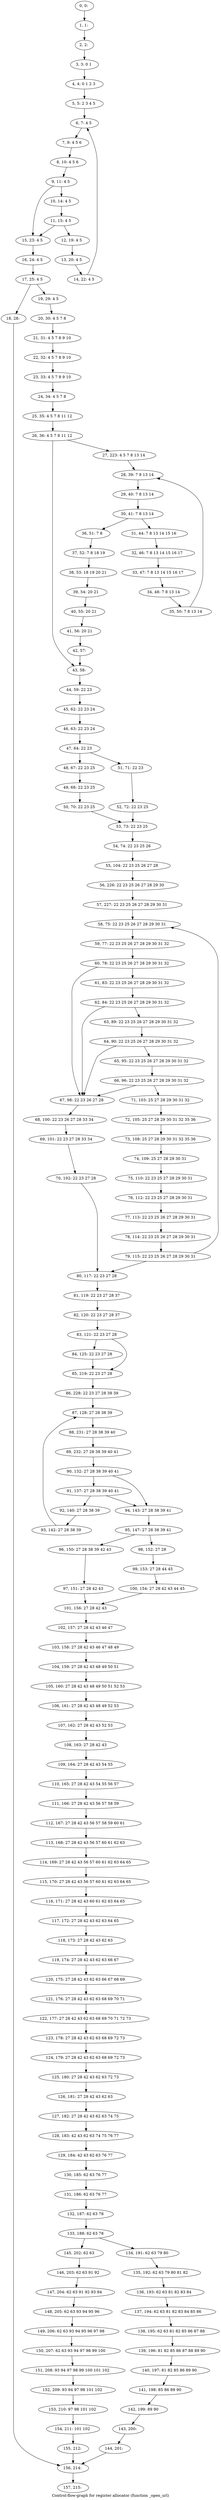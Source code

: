 digraph G {
graph [label="Control-flow-graph for register allocator (function _open_url)"]
0[label="0, 0: "];
1[label="1, 1: "];
2[label="2, 2: "];
3[label="3, 3: 0 1 "];
4[label="4, 4: 0 1 2 3 "];
5[label="5, 5: 2 3 4 5 "];
6[label="6, 7: 4 5 "];
7[label="7, 9: 4 5 6 "];
8[label="8, 10: 4 5 6 "];
9[label="9, 11: 4 5 "];
10[label="10, 14: 4 5 "];
11[label="11, 15: 4 5 "];
12[label="12, 19: 4 5 "];
13[label="13, 20: 4 5 "];
14[label="14, 22: 4 5 "];
15[label="15, 23: 4 5 "];
16[label="16, 24: 4 5 "];
17[label="17, 25: 4 5 "];
18[label="18, 28: "];
19[label="19, 29: 4 5 "];
20[label="20, 30: 4 5 7 8 "];
21[label="21, 31: 4 5 7 8 9 10 "];
22[label="22, 32: 4 5 7 8 9 10 "];
23[label="23, 33: 4 5 7 8 9 10 "];
24[label="24, 34: 4 5 7 8 "];
25[label="25, 35: 4 5 7 8 11 12 "];
26[label="26, 36: 4 5 7 8 11 12 "];
27[label="27, 223: 4 5 7 8 13 14 "];
28[label="28, 39: 7 8 13 14 "];
29[label="29, 40: 7 8 13 14 "];
30[label="30, 41: 7 8 13 14 "];
31[label="31, 44: 7 8 13 14 15 16 "];
32[label="32, 46: 7 8 13 14 15 16 17 "];
33[label="33, 47: 7 8 13 14 15 16 17 "];
34[label="34, 48: 7 8 13 14 "];
35[label="35, 50: 7 8 13 14 "];
36[label="36, 51: 7 8 "];
37[label="37, 52: 7 8 18 19 "];
38[label="38, 53: 18 19 20 21 "];
39[label="39, 54: 20 21 "];
40[label="40, 55: 20 21 "];
41[label="41, 56: 20 21 "];
42[label="42, 57: "];
43[label="43, 58: "];
44[label="44, 59: 22 23 "];
45[label="45, 62: 22 23 24 "];
46[label="46, 63: 22 23 24 "];
47[label="47, 64: 22 23 "];
48[label="48, 67: 22 23 25 "];
49[label="49, 68: 22 23 25 "];
50[label="50, 70: 22 23 25 "];
51[label="51, 71: 22 23 "];
52[label="52, 72: 22 23 25 "];
53[label="53, 73: 22 23 25 "];
54[label="54, 74: 22 23 25 26 "];
55[label="55, 104: 22 23 25 26 27 28 "];
56[label="56, 226: 22 23 25 26 27 28 29 30 "];
57[label="57, 227: 22 23 25 26 27 28 29 30 31 "];
58[label="58, 75: 22 23 25 26 27 28 29 30 31 "];
59[label="59, 77: 22 23 25 26 27 28 29 30 31 32 "];
60[label="60, 78: 22 23 25 26 27 28 29 30 31 32 "];
61[label="61, 83: 22 23 25 26 27 28 29 30 31 32 "];
62[label="62, 84: 22 23 25 26 27 28 29 30 31 32 "];
63[label="63, 89: 22 23 25 26 27 28 29 30 31 32 "];
64[label="64, 90: 22 23 25 26 27 28 29 30 31 32 "];
65[label="65, 95: 22 23 25 26 27 28 29 30 31 32 "];
66[label="66, 96: 22 23 25 26 27 28 29 30 31 32 "];
67[label="67, 98: 22 23 26 27 28 "];
68[label="68, 100: 22 23 26 27 28 33 34 "];
69[label="69, 101: 22 23 27 28 33 34 "];
70[label="70, 102: 22 23 27 28 "];
71[label="71, 103: 25 27 28 29 30 31 32 "];
72[label="72, 105: 25 27 28 29 30 31 32 35 36 "];
73[label="73, 108: 25 27 28 29 30 31 32 35 36 "];
74[label="74, 109: 25 27 28 29 30 31 "];
75[label="75, 110: 22 23 25 27 28 29 30 31 "];
76[label="76, 112: 22 23 25 27 28 29 30 31 "];
77[label="77, 113: 22 23 25 26 27 28 29 30 31 "];
78[label="78, 114: 22 23 25 26 27 28 29 30 31 "];
79[label="79, 115: 22 23 25 26 27 28 29 30 31 "];
80[label="80, 117: 22 23 27 28 "];
81[label="81, 119: 22 23 27 28 37 "];
82[label="82, 120: 22 23 27 28 37 "];
83[label="83, 121: 22 23 27 28 "];
84[label="84, 125: 22 23 27 28 "];
85[label="85, 219: 22 23 27 28 "];
86[label="86, 228: 22 23 27 28 38 39 "];
87[label="87, 128: 27 28 38 39 "];
88[label="88, 231: 27 28 38 39 40 "];
89[label="89, 232: 27 28 38 39 40 41 "];
90[label="90, 132: 27 28 38 39 40 41 "];
91[label="91, 137: 27 28 38 39 40 41 "];
92[label="92, 140: 27 28 38 39 "];
93[label="93, 142: 27 28 38 39 "];
94[label="94, 143: 27 28 38 39 41 "];
95[label="95, 147: 27 28 38 39 41 "];
96[label="96, 150: 27 28 38 39 42 43 "];
97[label="97, 151: 27 28 42 43 "];
98[label="98, 152: 27 28 "];
99[label="99, 153: 27 28 44 45 "];
100[label="100, 154: 27 28 42 43 44 45 "];
101[label="101, 156: 27 28 42 43 "];
102[label="102, 157: 27 28 42 43 46 47 "];
103[label="103, 158: 27 28 42 43 46 47 48 49 "];
104[label="104, 159: 27 28 42 43 48 49 50 51 "];
105[label="105, 160: 27 28 42 43 48 49 50 51 52 53 "];
106[label="106, 161: 27 28 42 43 48 49 52 53 "];
107[label="107, 162: 27 28 42 43 52 53 "];
108[label="108, 163: 27 28 42 43 "];
109[label="109, 164: 27 28 42 43 54 55 "];
110[label="110, 165: 27 28 42 43 54 55 56 57 "];
111[label="111, 166: 27 28 42 43 56 57 58 59 "];
112[label="112, 167: 27 28 42 43 56 57 58 59 60 61 "];
113[label="113, 168: 27 28 42 43 56 57 60 61 62 63 "];
114[label="114, 169: 27 28 42 43 56 57 60 61 62 63 64 65 "];
115[label="115, 170: 27 28 42 43 56 57 60 61 62 63 64 65 "];
116[label="116, 171: 27 28 42 43 60 61 62 63 64 65 "];
117[label="117, 172: 27 28 42 43 62 63 64 65 "];
118[label="118, 173: 27 28 42 43 62 63 "];
119[label="119, 174: 27 28 42 43 62 63 66 67 "];
120[label="120, 175: 27 28 42 43 62 63 66 67 68 69 "];
121[label="121, 176: 27 28 42 43 62 63 68 69 70 71 "];
122[label="122, 177: 27 28 42 43 62 63 68 69 70 71 72 73 "];
123[label="123, 178: 27 28 42 43 62 63 68 69 72 73 "];
124[label="124, 179: 27 28 42 43 62 63 68 69 72 73 "];
125[label="125, 180: 27 28 42 43 62 63 72 73 "];
126[label="126, 181: 27 28 42 43 62 63 "];
127[label="127, 182: 27 28 42 43 62 63 74 75 "];
128[label="128, 183: 42 43 62 63 74 75 76 77 "];
129[label="129, 184: 42 43 62 63 76 77 "];
130[label="130, 185: 62 63 76 77 "];
131[label="131, 186: 62 63 76 77 "];
132[label="132, 187: 62 63 78 "];
133[label="133, 188: 62 63 78 "];
134[label="134, 191: 62 63 79 80 "];
135[label="135, 192: 62 63 79 80 81 82 "];
136[label="136, 193: 62 63 81 82 83 84 "];
137[label="137, 194: 62 63 81 82 83 84 85 86 "];
138[label="138, 195: 62 63 81 82 85 86 87 88 "];
139[label="139, 196: 81 82 85 86 87 88 89 90 "];
140[label="140, 197: 81 82 85 86 89 90 "];
141[label="141, 198: 85 86 89 90 "];
142[label="142, 199: 89 90 "];
143[label="143, 200: "];
144[label="144, 201: "];
145[label="145, 202: 62 63 "];
146[label="146, 203: 62 63 91 92 "];
147[label="147, 204: 62 63 91 92 93 94 "];
148[label="148, 205: 62 63 93 94 95 96 "];
149[label="149, 206: 62 63 93 94 95 96 97 98 "];
150[label="150, 207: 62 63 93 94 97 98 99 100 "];
151[label="151, 208: 93 94 97 98 99 100 101 102 "];
152[label="152, 209: 93 94 97 98 101 102 "];
153[label="153, 210: 97 98 101 102 "];
154[label="154, 211: 101 102 "];
155[label="155, 212: "];
156[label="156, 214: "];
157[label="157, 215: "];
0->1 ;
1->2 ;
2->3 ;
3->4 ;
4->5 ;
5->6 ;
6->7 ;
7->8 ;
8->9 ;
9->10 ;
9->15 ;
10->11 ;
11->12 ;
11->15 ;
12->13 ;
13->14 ;
14->6 ;
15->16 ;
16->17 ;
17->18 ;
17->19 ;
18->156 ;
19->20 ;
20->21 ;
21->22 ;
22->23 ;
23->24 ;
24->25 ;
25->26 ;
26->27 ;
26->43 ;
27->28 ;
28->29 ;
29->30 ;
30->31 ;
30->36 ;
31->32 ;
32->33 ;
33->34 ;
34->35 ;
35->28 ;
36->37 ;
37->38 ;
38->39 ;
39->40 ;
40->41 ;
41->42 ;
42->43 ;
43->44 ;
44->45 ;
45->46 ;
46->47 ;
47->48 ;
47->51 ;
48->49 ;
49->50 ;
50->53 ;
51->52 ;
52->53 ;
53->54 ;
54->55 ;
55->56 ;
56->57 ;
57->58 ;
58->59 ;
59->60 ;
60->61 ;
60->67 ;
61->62 ;
62->63 ;
62->67 ;
63->64 ;
64->65 ;
64->67 ;
65->66 ;
66->67 ;
66->71 ;
67->68 ;
68->69 ;
69->70 ;
70->80 ;
71->72 ;
72->73 ;
73->74 ;
74->75 ;
75->76 ;
76->77 ;
77->78 ;
78->79 ;
79->80 ;
79->58 ;
80->81 ;
81->82 ;
82->83 ;
83->84 ;
83->85 ;
84->85 ;
85->86 ;
86->87 ;
87->88 ;
88->89 ;
89->90 ;
90->91 ;
90->94 ;
91->92 ;
91->94 ;
92->93 ;
93->87 ;
94->95 ;
95->96 ;
95->98 ;
96->97 ;
97->101 ;
98->99 ;
99->100 ;
100->101 ;
101->102 ;
102->103 ;
103->104 ;
104->105 ;
105->106 ;
106->107 ;
107->108 ;
108->109 ;
109->110 ;
110->111 ;
111->112 ;
112->113 ;
113->114 ;
114->115 ;
115->116 ;
116->117 ;
117->118 ;
118->119 ;
119->120 ;
120->121 ;
121->122 ;
122->123 ;
123->124 ;
124->125 ;
125->126 ;
126->127 ;
127->128 ;
128->129 ;
129->130 ;
130->131 ;
131->132 ;
132->133 ;
133->134 ;
133->145 ;
134->135 ;
135->136 ;
136->137 ;
137->138 ;
138->139 ;
139->140 ;
140->141 ;
141->142 ;
142->143 ;
143->144 ;
144->156 ;
145->146 ;
146->147 ;
147->148 ;
148->149 ;
149->150 ;
150->151 ;
151->152 ;
152->153 ;
153->154 ;
154->155 ;
155->156 ;
156->157 ;
}
